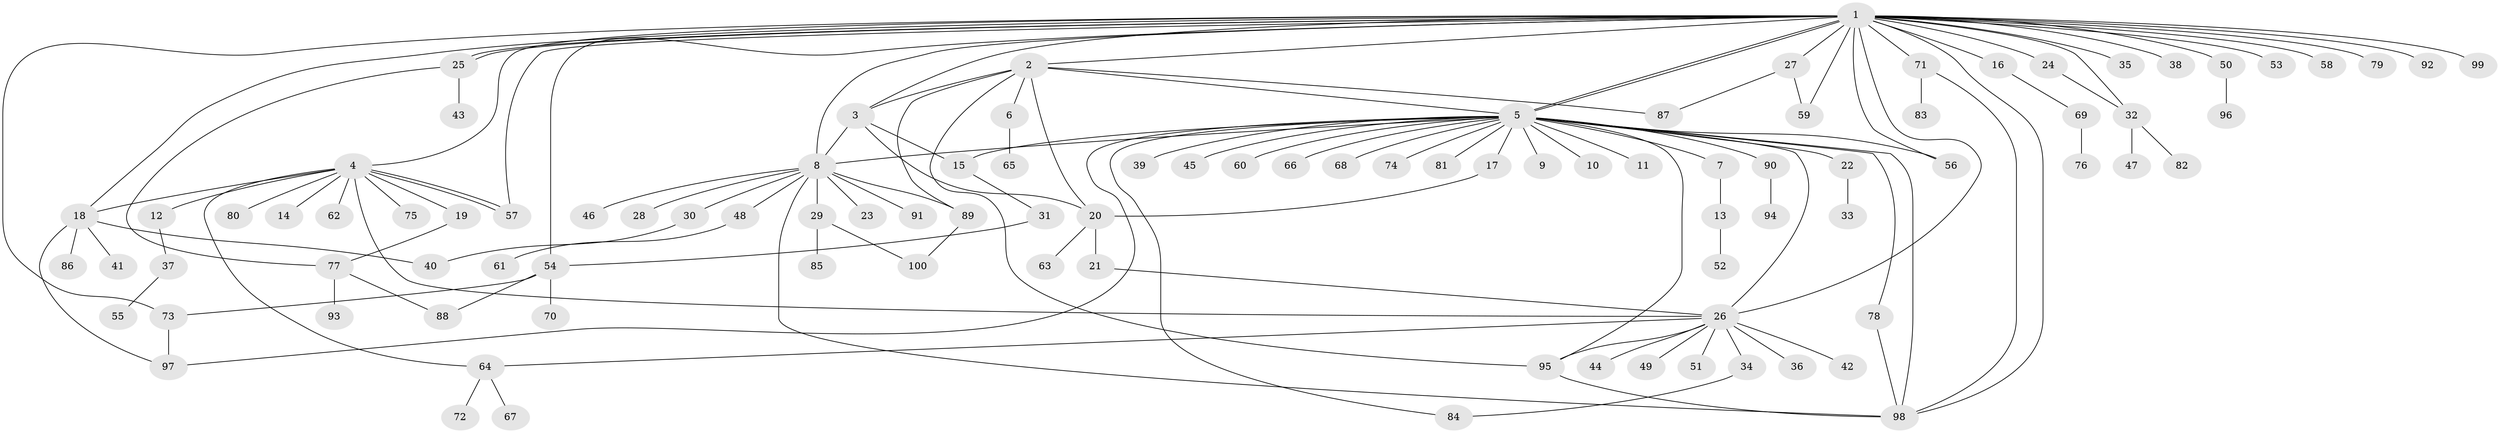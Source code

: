 // Generated by graph-tools (version 1.1) at 2025/38/02/21/25 10:38:54]
// undirected, 100 vertices, 136 edges
graph export_dot {
graph [start="1"]
  node [color=gray90,style=filled];
  1;
  2;
  3;
  4;
  5;
  6;
  7;
  8;
  9;
  10;
  11;
  12;
  13;
  14;
  15;
  16;
  17;
  18;
  19;
  20;
  21;
  22;
  23;
  24;
  25;
  26;
  27;
  28;
  29;
  30;
  31;
  32;
  33;
  34;
  35;
  36;
  37;
  38;
  39;
  40;
  41;
  42;
  43;
  44;
  45;
  46;
  47;
  48;
  49;
  50;
  51;
  52;
  53;
  54;
  55;
  56;
  57;
  58;
  59;
  60;
  61;
  62;
  63;
  64;
  65;
  66;
  67;
  68;
  69;
  70;
  71;
  72;
  73;
  74;
  75;
  76;
  77;
  78;
  79;
  80;
  81;
  82;
  83;
  84;
  85;
  86;
  87;
  88;
  89;
  90;
  91;
  92;
  93;
  94;
  95;
  96;
  97;
  98;
  99;
  100;
  1 -- 2;
  1 -- 3;
  1 -- 4;
  1 -- 5;
  1 -- 5;
  1 -- 8;
  1 -- 16;
  1 -- 18;
  1 -- 24;
  1 -- 25;
  1 -- 25;
  1 -- 26;
  1 -- 27;
  1 -- 32;
  1 -- 35;
  1 -- 38;
  1 -- 50;
  1 -- 53;
  1 -- 54;
  1 -- 56;
  1 -- 57;
  1 -- 58;
  1 -- 59;
  1 -- 71;
  1 -- 73;
  1 -- 79;
  1 -- 92;
  1 -- 98;
  1 -- 99;
  2 -- 3;
  2 -- 5;
  2 -- 6;
  2 -- 20;
  2 -- 87;
  2 -- 89;
  2 -- 95;
  3 -- 8;
  3 -- 15;
  3 -- 20;
  4 -- 12;
  4 -- 14;
  4 -- 18;
  4 -- 19;
  4 -- 26;
  4 -- 57;
  4 -- 57;
  4 -- 62;
  4 -- 64;
  4 -- 75;
  4 -- 80;
  5 -- 7;
  5 -- 8;
  5 -- 9;
  5 -- 10;
  5 -- 11;
  5 -- 15;
  5 -- 17;
  5 -- 22;
  5 -- 26;
  5 -- 39;
  5 -- 45;
  5 -- 56;
  5 -- 60;
  5 -- 66;
  5 -- 68;
  5 -- 74;
  5 -- 78;
  5 -- 81;
  5 -- 84;
  5 -- 90;
  5 -- 95;
  5 -- 97;
  5 -- 98;
  6 -- 65;
  7 -- 13;
  8 -- 23;
  8 -- 28;
  8 -- 29;
  8 -- 30;
  8 -- 46;
  8 -- 48;
  8 -- 89;
  8 -- 91;
  8 -- 98;
  12 -- 37;
  13 -- 52;
  15 -- 31;
  16 -- 69;
  17 -- 20;
  18 -- 40;
  18 -- 41;
  18 -- 86;
  18 -- 97;
  19 -- 77;
  20 -- 21;
  20 -- 63;
  21 -- 26;
  22 -- 33;
  24 -- 32;
  25 -- 43;
  25 -- 77;
  26 -- 34;
  26 -- 36;
  26 -- 42;
  26 -- 44;
  26 -- 49;
  26 -- 51;
  26 -- 64;
  26 -- 95;
  27 -- 59;
  27 -- 87;
  29 -- 85;
  29 -- 100;
  30 -- 40;
  31 -- 54;
  32 -- 47;
  32 -- 82;
  34 -- 84;
  37 -- 55;
  48 -- 61;
  50 -- 96;
  54 -- 70;
  54 -- 73;
  54 -- 88;
  64 -- 67;
  64 -- 72;
  69 -- 76;
  71 -- 83;
  71 -- 98;
  73 -- 97;
  77 -- 88;
  77 -- 93;
  78 -- 98;
  89 -- 100;
  90 -- 94;
  95 -- 98;
}

